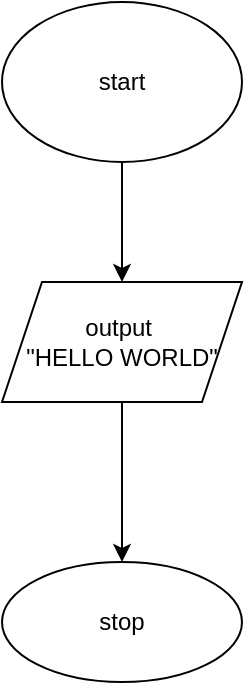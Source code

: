 <mxfile version="20.3.0" type="device"><diagram id="Eh46v4sP4ydXFyTtyIJf" name="Page-1"><mxGraphModel dx="1124" dy="600" grid="1" gridSize="10" guides="1" tooltips="1" connect="1" arrows="1" fold="1" page="1" pageScale="1" pageWidth="827" pageHeight="1169" math="0" shadow="0"><root><mxCell id="0"/><mxCell id="1" parent="0"/><mxCell id="VdAU_PWCXAKBJf0AgGdg-3" value="" style="edgeStyle=orthogonalEdgeStyle;rounded=0;orthogonalLoop=1;jettySize=auto;html=1;" edge="1" parent="1" source="VdAU_PWCXAKBJf0AgGdg-1" target="VdAU_PWCXAKBJf0AgGdg-2"><mxGeometry relative="1" as="geometry"/></mxCell><mxCell id="VdAU_PWCXAKBJf0AgGdg-1" value="start" style="ellipse;whiteSpace=wrap;html=1;" vertex="1" parent="1"><mxGeometry x="340" y="200" width="120" height="80" as="geometry"/></mxCell><mxCell id="VdAU_PWCXAKBJf0AgGdg-5" value="" style="edgeStyle=orthogonalEdgeStyle;rounded=0;orthogonalLoop=1;jettySize=auto;html=1;" edge="1" parent="1" source="VdAU_PWCXAKBJf0AgGdg-2" target="VdAU_PWCXAKBJf0AgGdg-4"><mxGeometry relative="1" as="geometry"/></mxCell><mxCell id="VdAU_PWCXAKBJf0AgGdg-2" value="output&amp;nbsp;&lt;br&gt;&quot;HELLO WORLD&quot;" style="shape=parallelogram;perimeter=parallelogramPerimeter;whiteSpace=wrap;html=1;fixedSize=1;" vertex="1" parent="1"><mxGeometry x="340" y="340" width="120" height="60" as="geometry"/></mxCell><mxCell id="VdAU_PWCXAKBJf0AgGdg-4" value="stop" style="ellipse;whiteSpace=wrap;html=1;" vertex="1" parent="1"><mxGeometry x="340" y="480" width="120" height="60" as="geometry"/></mxCell></root></mxGraphModel></diagram></mxfile>